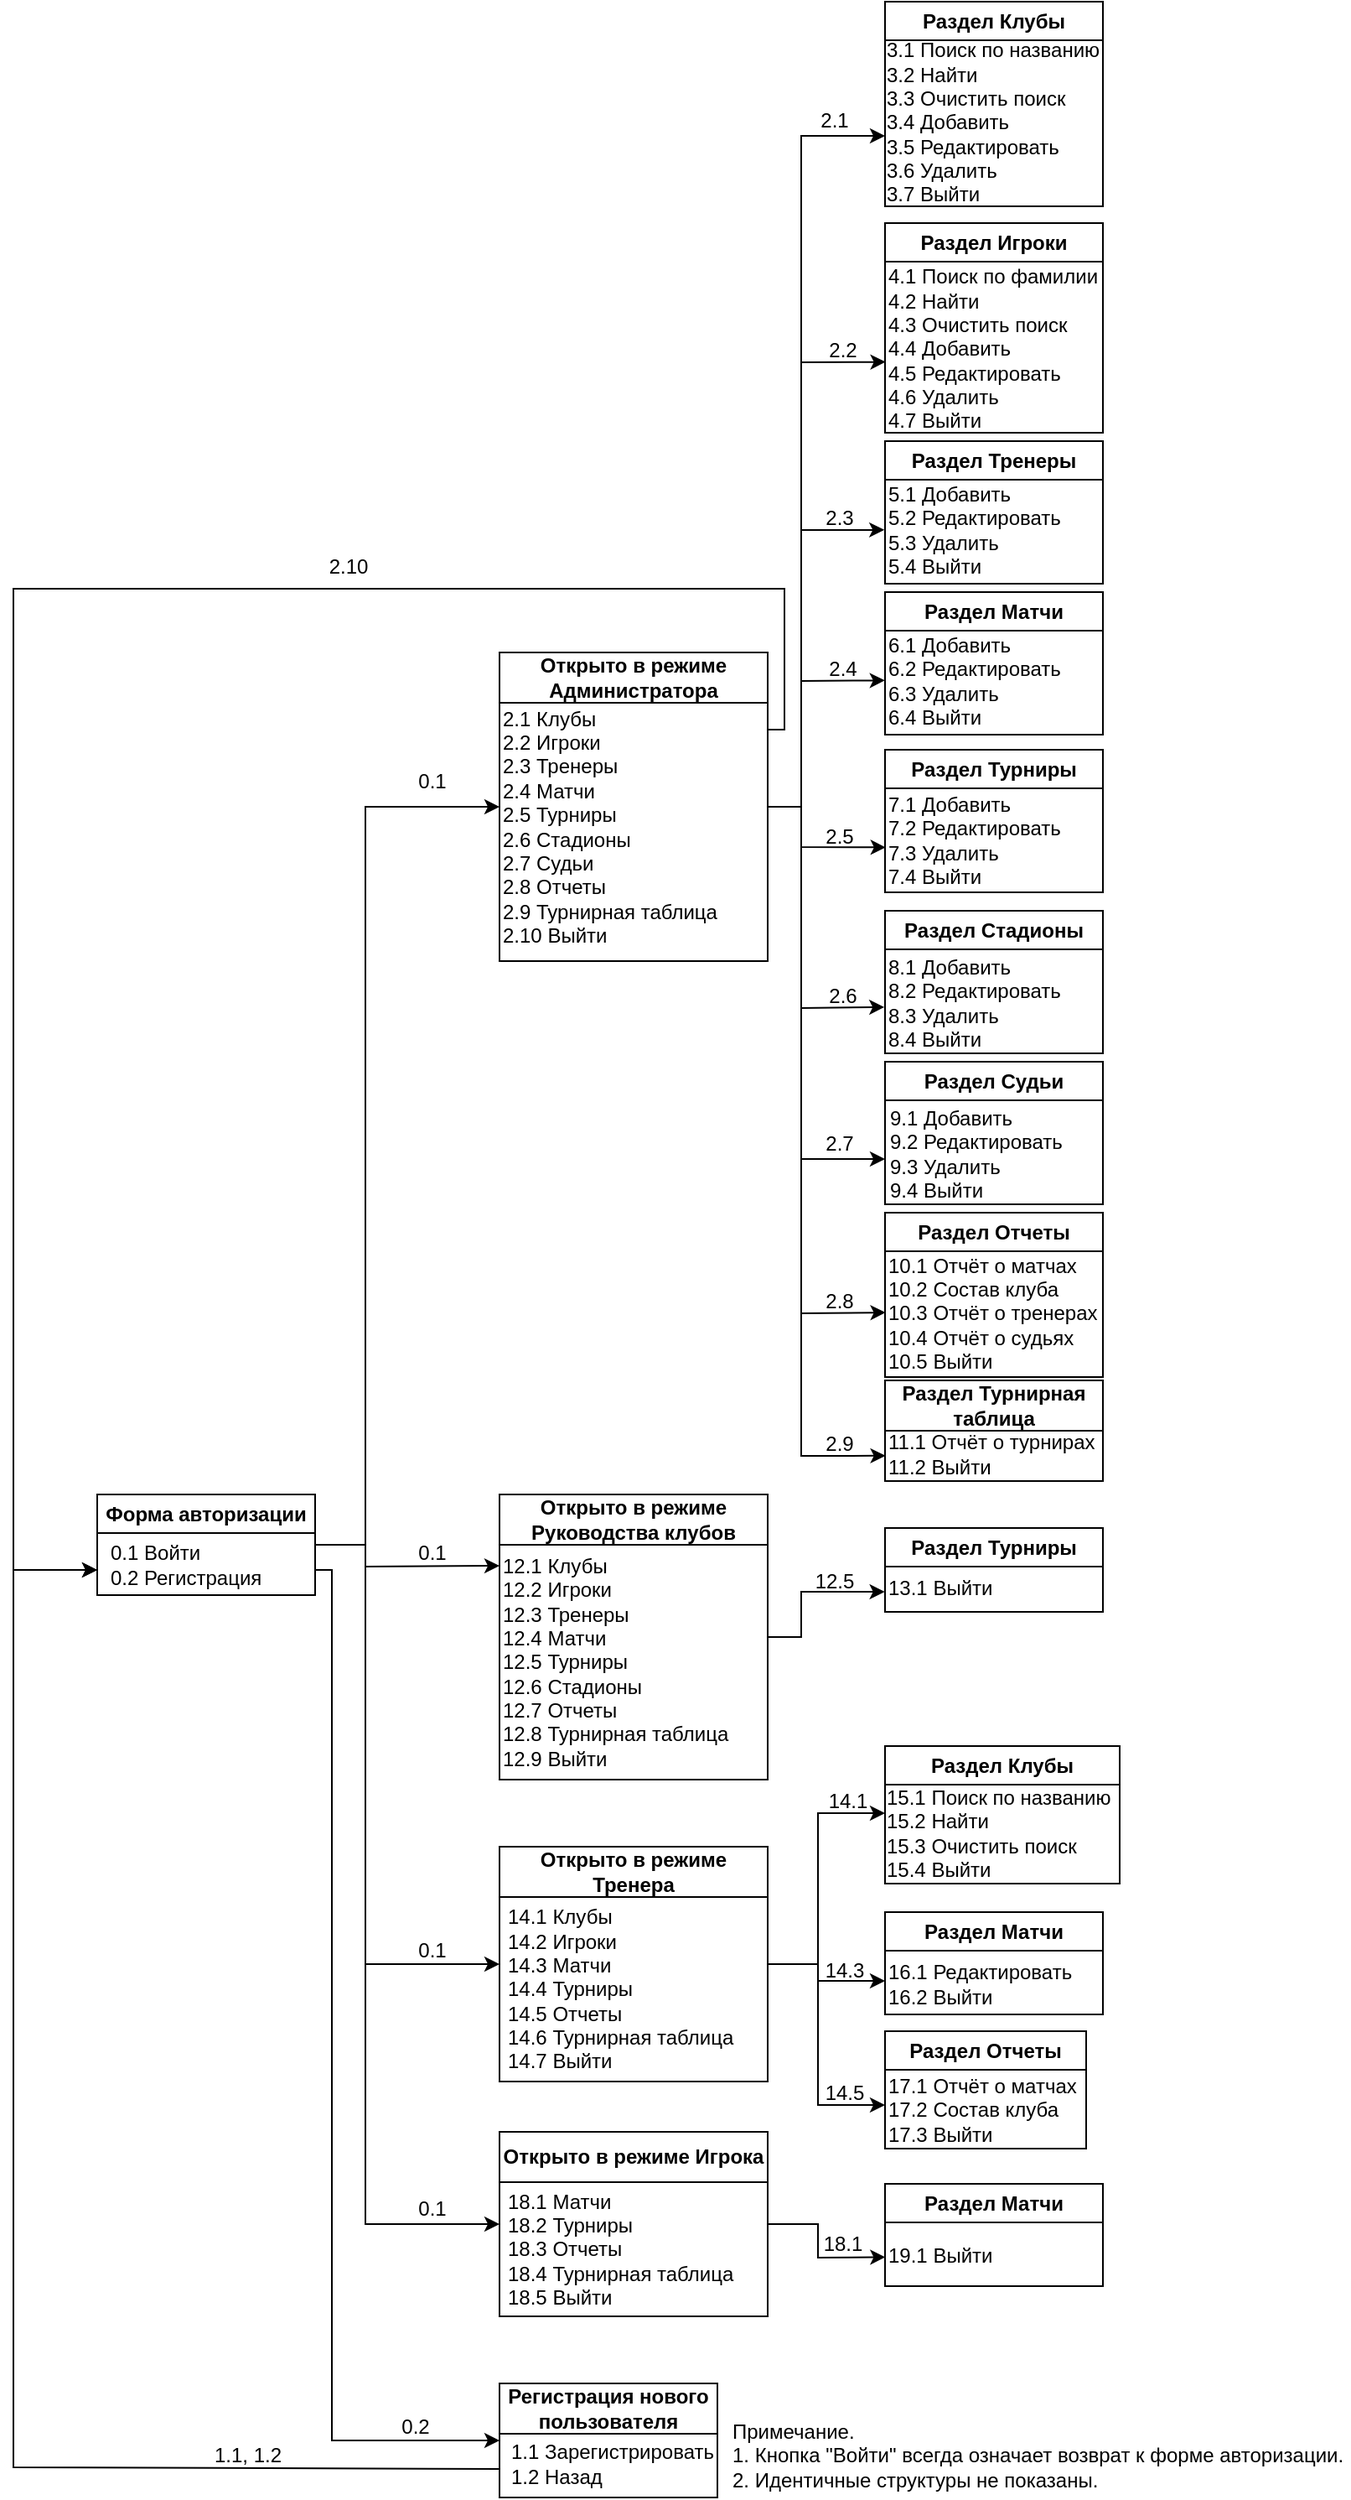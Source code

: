 <mxfile version="24.1.0" type="device">
  <diagram name="Страница — 1" id="DvP3CnZeO3eKxAi_1eNR">
    <mxGraphModel dx="1195" dy="1866" grid="1" gridSize="10" guides="1" tooltips="1" connect="1" arrows="1" fold="1" page="1" pageScale="1" pageWidth="827" pageHeight="1169" math="0" shadow="0">
      <root>
        <mxCell id="0" />
        <mxCell id="1" parent="0" />
        <mxCell id="4CZjx__V-KKnT2ay1Erf-1" value="Форма авторизации" style="swimlane;whiteSpace=wrap;html=1;" vertex="1" parent="1">
          <mxGeometry x="80" y="550" width="130" height="60" as="geometry" />
        </mxCell>
        <mxCell id="4CZjx__V-KKnT2ay1Erf-2" value="0.1 Войти&lt;div&gt;0.2 Регистрация&lt;/div&gt;" style="text;html=1;align=left;verticalAlign=middle;resizable=0;points=[];autosize=1;strokeColor=none;fillColor=none;" vertex="1" parent="4CZjx__V-KKnT2ay1Erf-1">
          <mxGeometry x="6" y="22" width="110" height="40" as="geometry" />
        </mxCell>
        <mxCell id="4CZjx__V-KKnT2ay1Erf-7" value="Регистрация нового пользователя" style="swimlane;whiteSpace=wrap;html=1;startSize=30;" vertex="1" parent="1">
          <mxGeometry x="320" y="1080" width="130" height="68" as="geometry" />
        </mxCell>
        <mxCell id="4CZjx__V-KKnT2ay1Erf-8" value="1.1 Зарегистрировать&lt;div&gt;1.2 Назад&lt;/div&gt;" style="text;html=1;align=left;verticalAlign=middle;resizable=0;points=[];autosize=1;strokeColor=none;fillColor=none;" vertex="1" parent="4CZjx__V-KKnT2ay1Erf-7">
          <mxGeometry x="5" y="28" width="140" height="40" as="geometry" />
        </mxCell>
        <mxCell id="4CZjx__V-KKnT2ay1Erf-9" value="Открыто в режиме Администратора" style="swimlane;whiteSpace=wrap;html=1;startSize=30;" vertex="1" parent="1">
          <mxGeometry x="320" y="48" width="160" height="184" as="geometry" />
        </mxCell>
        <mxCell id="4CZjx__V-KKnT2ay1Erf-10" value="2.1 Клубы&lt;div&gt;2.2 Игроки&lt;/div&gt;&lt;div&gt;2.3 Тренеры&lt;/div&gt;&lt;div&gt;2.4 Матчи&lt;/div&gt;&lt;div&gt;2.5 Турниры&lt;/div&gt;&lt;div&gt;2.6 Стадионы&lt;/div&gt;&lt;div&gt;2.7 Судьи&lt;/div&gt;&lt;div&gt;2.8 Отчеты&lt;/div&gt;&lt;div&gt;2.9 Турнирная таблица&lt;/div&gt;&lt;div&gt;2.10 Выйти&lt;/div&gt;" style="text;html=1;align=left;verticalAlign=middle;resizable=0;points=[];autosize=1;strokeColor=none;fillColor=none;spacing=0;" vertex="1" parent="4CZjx__V-KKnT2ay1Erf-9">
          <mxGeometry x="2" y="29" width="150" height="150" as="geometry" />
        </mxCell>
        <mxCell id="4CZjx__V-KKnT2ay1Erf-11" value="Раздел Клубы" style="swimlane;whiteSpace=wrap;html=1;" vertex="1" parent="1">
          <mxGeometry x="550" y="-340" width="130" height="122" as="geometry" />
        </mxCell>
        <mxCell id="4CZjx__V-KKnT2ay1Erf-12" value="3.1 Поиск по названию&lt;div&gt;3.2 Найти&lt;/div&gt;&lt;div&gt;3.3 Очистить поиск&lt;/div&gt;&lt;div&gt;3.4 Добавить&lt;/div&gt;&lt;div&gt;3.5 Редактировать&lt;/div&gt;&lt;div&gt;3.6 Удалить&lt;/div&gt;&lt;div&gt;3.7 Выйти&lt;/div&gt;" style="text;html=1;align=left;verticalAlign=middle;resizable=0;points=[];autosize=1;strokeColor=none;fillColor=none;spacing=-4;" vertex="1" parent="4CZjx__V-KKnT2ay1Erf-11">
          <mxGeometry x="5" y="22" width="140" height="100" as="geometry" />
        </mxCell>
        <mxCell id="4CZjx__V-KKnT2ay1Erf-13" value="Раздел Игроки" style="swimlane;whiteSpace=wrap;html=1;" vertex="1" parent="1">
          <mxGeometry x="550" y="-208" width="130" height="125" as="geometry" />
        </mxCell>
        <mxCell id="4CZjx__V-KKnT2ay1Erf-14" value="4.1 Поиск по фамилии&lt;div&gt;4.2 Найти&lt;/div&gt;&lt;div&gt;4.3 Очистить поиск&lt;/div&gt;&lt;div&gt;4.4 Добавить&lt;/div&gt;&lt;div&gt;4.5 Редактировать&lt;/div&gt;&lt;div&gt;4.6 Удалить&lt;/div&gt;&lt;div&gt;4.7 Выйти&lt;/div&gt;" style="text;html=1;align=left;verticalAlign=middle;resizable=0;points=[];autosize=1;strokeColor=none;fillColor=none;" vertex="1" parent="4CZjx__V-KKnT2ay1Erf-13">
          <mxGeometry y="20" width="150" height="110" as="geometry" />
        </mxCell>
        <mxCell id="4CZjx__V-KKnT2ay1Erf-15" value="Раздел Тренеры" style="swimlane;whiteSpace=wrap;html=1;" vertex="1" parent="1">
          <mxGeometry x="550" y="-78" width="130" height="85" as="geometry" />
        </mxCell>
        <mxCell id="4CZjx__V-KKnT2ay1Erf-16" value="&lt;div&gt;5.1 Добавить&lt;/div&gt;&lt;div&gt;5.2 Редактировать&lt;/div&gt;&lt;div&gt;5.3 Удалить&lt;/div&gt;&lt;div&gt;5.4 Выйти&lt;/div&gt;" style="text;html=1;align=left;verticalAlign=middle;resizable=0;points=[];autosize=1;strokeColor=none;fillColor=none;" vertex="1" parent="4CZjx__V-KKnT2ay1Erf-15">
          <mxGeometry y="18" width="130" height="70" as="geometry" />
        </mxCell>
        <mxCell id="4CZjx__V-KKnT2ay1Erf-17" value="Раздел Матчи" style="swimlane;whiteSpace=wrap;html=1;" vertex="1" parent="1">
          <mxGeometry x="550" y="12" width="130" height="85" as="geometry" />
        </mxCell>
        <mxCell id="4CZjx__V-KKnT2ay1Erf-18" value="&lt;div&gt;6.1 Добавить&lt;/div&gt;&lt;div&gt;6.2 Редактировать&lt;/div&gt;&lt;div&gt;6.3 Удалить&lt;/div&gt;&lt;div&gt;6.4 Выйти&lt;/div&gt;" style="text;html=1;align=left;verticalAlign=middle;resizable=0;points=[];autosize=1;strokeColor=none;fillColor=none;" vertex="1" parent="4CZjx__V-KKnT2ay1Erf-17">
          <mxGeometry y="18" width="130" height="70" as="geometry" />
        </mxCell>
        <mxCell id="4CZjx__V-KKnT2ay1Erf-19" value="Раздел Турниры" style="swimlane;whiteSpace=wrap;html=1;" vertex="1" parent="1">
          <mxGeometry x="550" y="106" width="130" height="85" as="geometry" />
        </mxCell>
        <mxCell id="4CZjx__V-KKnT2ay1Erf-20" value="&lt;div&gt;7.1 Добавить&lt;/div&gt;&lt;div&gt;7.2 Редактировать&lt;/div&gt;&lt;div&gt;7.3 Удалить&lt;/div&gt;&lt;div&gt;7.4 Выйти&lt;/div&gt;" style="text;html=1;align=left;verticalAlign=middle;resizable=0;points=[];autosize=1;strokeColor=none;fillColor=none;" vertex="1" parent="4CZjx__V-KKnT2ay1Erf-19">
          <mxGeometry y="19" width="130" height="70" as="geometry" />
        </mxCell>
        <mxCell id="4CZjx__V-KKnT2ay1Erf-21" value="Раздел Стадионы" style="swimlane;whiteSpace=wrap;html=1;" vertex="1" parent="1">
          <mxGeometry x="550" y="202" width="130" height="85" as="geometry" />
        </mxCell>
        <mxCell id="4CZjx__V-KKnT2ay1Erf-22" value="&lt;div&gt;8.1 Добавить&lt;/div&gt;&lt;div&gt;8.2 Редактировать&lt;/div&gt;&lt;div&gt;8.3 Удалить&lt;/div&gt;&lt;div&gt;8.4 Выйти&lt;/div&gt;" style="text;html=1;align=left;verticalAlign=middle;resizable=0;points=[];autosize=1;strokeColor=none;fillColor=none;" vertex="1" parent="4CZjx__V-KKnT2ay1Erf-21">
          <mxGeometry y="20" width="130" height="70" as="geometry" />
        </mxCell>
        <mxCell id="4CZjx__V-KKnT2ay1Erf-23" value="Раздел Судьи" style="swimlane;whiteSpace=wrap;html=1;" vertex="1" parent="1">
          <mxGeometry x="550" y="292" width="130" height="85" as="geometry" />
        </mxCell>
        <mxCell id="4CZjx__V-KKnT2ay1Erf-24" value="&lt;div&gt;9.1 Добавить&lt;/div&gt;&lt;div&gt;9.2 Редактировать&lt;/div&gt;&lt;div&gt;9.3 Удалить&lt;/div&gt;&lt;div&gt;9.4 Выйти&lt;/div&gt;" style="text;html=1;align=left;verticalAlign=middle;resizable=0;points=[];autosize=1;strokeColor=none;fillColor=none;" vertex="1" parent="4CZjx__V-KKnT2ay1Erf-23">
          <mxGeometry x="1" y="20" width="130" height="70" as="geometry" />
        </mxCell>
        <mxCell id="4CZjx__V-KKnT2ay1Erf-25" value="Раздел Отчеты" style="swimlane;whiteSpace=wrap;html=1;" vertex="1" parent="1">
          <mxGeometry x="550" y="382" width="130" height="98" as="geometry" />
        </mxCell>
        <mxCell id="4CZjx__V-KKnT2ay1Erf-26" value="&lt;div&gt;10.1 Отчёт о матчах&lt;/div&gt;&lt;div&gt;10.2 Состав клуба&lt;/div&gt;&lt;div&gt;10.3 Отчёт о тренерах&lt;/div&gt;&lt;div&gt;10.4 Отчёт о судьях&lt;/div&gt;&lt;div&gt;10.5 Выйти&lt;/div&gt;" style="text;html=1;align=left;verticalAlign=middle;resizable=0;points=[];autosize=1;strokeColor=none;fillColor=none;" vertex="1" parent="4CZjx__V-KKnT2ay1Erf-25">
          <mxGeometry y="15" width="150" height="90" as="geometry" />
        </mxCell>
        <mxCell id="4CZjx__V-KKnT2ay1Erf-28" value="Раздел Турнирная таблица" style="swimlane;whiteSpace=wrap;html=1;startSize=30;" vertex="1" parent="1">
          <mxGeometry x="550" y="482" width="130" height="60" as="geometry" />
        </mxCell>
        <mxCell id="4CZjx__V-KKnT2ay1Erf-29" value="&lt;div&gt;11.1 Отчёт о турнирах&lt;/div&gt;&lt;div&gt;11.2 Выйти&lt;/div&gt;" style="text;html=1;align=left;verticalAlign=middle;resizable=0;points=[];autosize=1;strokeColor=none;fillColor=none;" vertex="1" parent="4CZjx__V-KKnT2ay1Erf-28">
          <mxGeometry y="24" width="150" height="40" as="geometry" />
        </mxCell>
        <mxCell id="4CZjx__V-KKnT2ay1Erf-30" value="" style="endArrow=classic;html=1;rounded=0;exitX=1;exitY=0.5;exitDx=0;exitDy=0;entryX=0;entryY=0.5;entryDx=0;entryDy=0;" edge="1" parent="1" source="4CZjx__V-KKnT2ay1Erf-1" target="4CZjx__V-KKnT2ay1Erf-9">
          <mxGeometry width="50" height="50" relative="1" as="geometry">
            <mxPoint x="200" y="480" as="sourcePoint" />
            <mxPoint x="250" y="430" as="targetPoint" />
            <Array as="points">
              <mxPoint x="240" y="580" />
              <mxPoint x="240" y="140" />
            </Array>
          </mxGeometry>
        </mxCell>
        <mxCell id="4CZjx__V-KKnT2ay1Erf-32" value="" style="endArrow=classic;html=1;rounded=0;exitX=1;exitY=0.5;exitDx=0;exitDy=0;" edge="1" parent="1" source="4CZjx__V-KKnT2ay1Erf-9">
          <mxGeometry width="50" height="50" relative="1" as="geometry">
            <mxPoint x="140" y="-160" as="sourcePoint" />
            <mxPoint x="550" y="-260" as="targetPoint" />
            <Array as="points">
              <mxPoint x="500" y="140" />
              <mxPoint x="500" y="-260" />
            </Array>
          </mxGeometry>
        </mxCell>
        <mxCell id="4CZjx__V-KKnT2ay1Erf-34" value="" style="endArrow=classic;html=1;rounded=0;exitX=1;exitY=0.5;exitDx=0;exitDy=0;entryX=0.002;entryY=0.571;entryDx=0;entryDy=0;entryPerimeter=0;" edge="1" parent="1" source="4CZjx__V-KKnT2ay1Erf-9" target="4CZjx__V-KKnT2ay1Erf-14">
          <mxGeometry width="50" height="50" relative="1" as="geometry">
            <mxPoint x="260" y="-20" as="sourcePoint" />
            <mxPoint x="540" y="-140" as="targetPoint" />
            <Array as="points">
              <mxPoint x="500" y="140" />
              <mxPoint x="500" y="-125" />
            </Array>
          </mxGeometry>
        </mxCell>
        <mxCell id="4CZjx__V-KKnT2ay1Erf-35" value="" style="endArrow=classic;html=1;rounded=0;exitX=1;exitY=0.5;exitDx=0;exitDy=0;entryX=-0.003;entryY=0.499;entryDx=0;entryDy=0;entryPerimeter=0;" edge="1" parent="1" source="4CZjx__V-KKnT2ay1Erf-9" target="4CZjx__V-KKnT2ay1Erf-16">
          <mxGeometry width="50" height="50" relative="1" as="geometry">
            <mxPoint x="490" y="140" as="sourcePoint" />
            <mxPoint x="540" y="90" as="targetPoint" />
            <Array as="points">
              <mxPoint x="500" y="140" />
              <mxPoint x="500" y="-25" />
            </Array>
          </mxGeometry>
        </mxCell>
        <mxCell id="4CZjx__V-KKnT2ay1Erf-36" value="" style="endArrow=classic;html=1;rounded=0;exitX=1;exitY=0.5;exitDx=0;exitDy=0;entryX=-0.001;entryY=0.495;entryDx=0;entryDy=0;entryPerimeter=0;" edge="1" parent="1" source="4CZjx__V-KKnT2ay1Erf-9" target="4CZjx__V-KKnT2ay1Erf-18">
          <mxGeometry width="50" height="50" relative="1" as="geometry">
            <mxPoint x="500" y="130" as="sourcePoint" />
            <mxPoint x="550" y="80" as="targetPoint" />
            <Array as="points">
              <mxPoint x="500" y="140" />
              <mxPoint x="500" y="65" />
            </Array>
          </mxGeometry>
        </mxCell>
        <mxCell id="4CZjx__V-KKnT2ay1Erf-37" value="" style="endArrow=classic;html=1;rounded=0;exitX=1;exitY=0.5;exitDx=0;exitDy=0;entryX=0.003;entryY=0.56;entryDx=0;entryDy=0;entryPerimeter=0;" edge="1" parent="1" source="4CZjx__V-KKnT2ay1Erf-9" target="4CZjx__V-KKnT2ay1Erf-20">
          <mxGeometry width="50" height="50" relative="1" as="geometry">
            <mxPoint x="480" y="200" as="sourcePoint" />
            <mxPoint x="530" y="150" as="targetPoint" />
            <Array as="points">
              <mxPoint x="500" y="140" />
              <mxPoint x="500" y="164" />
            </Array>
          </mxGeometry>
        </mxCell>
        <mxCell id="4CZjx__V-KKnT2ay1Erf-38" value="" style="endArrow=classic;html=1;rounded=0;exitX=1;exitY=0.5;exitDx=0;exitDy=0;entryX=-0.003;entryY=0.535;entryDx=0;entryDy=0;entryPerimeter=0;" edge="1" parent="1" source="4CZjx__V-KKnT2ay1Erf-9" target="4CZjx__V-KKnT2ay1Erf-22">
          <mxGeometry width="50" height="50" relative="1" as="geometry">
            <mxPoint x="490" y="230" as="sourcePoint" />
            <mxPoint x="540" y="180" as="targetPoint" />
            <Array as="points">
              <mxPoint x="500" y="140" />
              <mxPoint x="500" y="260" />
            </Array>
          </mxGeometry>
        </mxCell>
        <mxCell id="4CZjx__V-KKnT2ay1Erf-39" value="" style="endArrow=classic;html=1;rounded=0;exitX=1;exitY=0.5;exitDx=0;exitDy=0;" edge="1" parent="1" source="4CZjx__V-KKnT2ay1Erf-9">
          <mxGeometry width="50" height="50" relative="1" as="geometry">
            <mxPoint x="420" y="330" as="sourcePoint" />
            <mxPoint x="550" y="350" as="targetPoint" />
            <Array as="points">
              <mxPoint x="500" y="140" />
              <mxPoint x="500" y="350" />
            </Array>
          </mxGeometry>
        </mxCell>
        <mxCell id="4CZjx__V-KKnT2ay1Erf-40" value="" style="endArrow=classic;html=1;rounded=0;entryX=0.002;entryY=0.495;entryDx=0;entryDy=0;entryPerimeter=0;exitX=1;exitY=0.5;exitDx=0;exitDy=0;" edge="1" parent="1" source="4CZjx__V-KKnT2ay1Erf-9" target="4CZjx__V-KKnT2ay1Erf-26">
          <mxGeometry width="50" height="50" relative="1" as="geometry">
            <mxPoint x="420" y="410" as="sourcePoint" />
            <mxPoint x="470" y="360" as="targetPoint" />
            <Array as="points">
              <mxPoint x="500" y="140" />
              <mxPoint x="500" y="442" />
            </Array>
          </mxGeometry>
        </mxCell>
        <mxCell id="4CZjx__V-KKnT2ay1Erf-41" value="" style="endArrow=classic;html=1;rounded=0;entryX=0.002;entryY=0.523;entryDx=0;entryDy=0;entryPerimeter=0;" edge="1" parent="1" target="4CZjx__V-KKnT2ay1Erf-29">
          <mxGeometry width="50" height="50" relative="1" as="geometry">
            <mxPoint x="500" y="410" as="sourcePoint" />
            <mxPoint x="480" y="480" as="targetPoint" />
            <Array as="points">
              <mxPoint x="500" y="527" />
            </Array>
          </mxGeometry>
        </mxCell>
        <mxCell id="4CZjx__V-KKnT2ay1Erf-42" value="2.1" style="text;html=1;align=center;verticalAlign=middle;whiteSpace=wrap;rounded=0;" vertex="1" parent="1">
          <mxGeometry x="490" y="-284" width="60" height="30" as="geometry" />
        </mxCell>
        <mxCell id="4CZjx__V-KKnT2ay1Erf-43" value="2.2" style="text;html=1;align=center;verticalAlign=middle;whiteSpace=wrap;rounded=0;" vertex="1" parent="1">
          <mxGeometry x="495" y="-147" width="60" height="30" as="geometry" />
        </mxCell>
        <mxCell id="4CZjx__V-KKnT2ay1Erf-44" value="2.3" style="text;html=1;align=center;verticalAlign=middle;whiteSpace=wrap;rounded=0;" vertex="1" parent="1">
          <mxGeometry x="493" y="-47" width="60" height="30" as="geometry" />
        </mxCell>
        <mxCell id="4CZjx__V-KKnT2ay1Erf-45" value="2.4" style="text;html=1;align=center;verticalAlign=middle;whiteSpace=wrap;rounded=0;" vertex="1" parent="1">
          <mxGeometry x="495" y="42.5" width="60" height="30" as="geometry" />
        </mxCell>
        <mxCell id="4CZjx__V-KKnT2ay1Erf-46" value="2.5" style="text;html=1;align=center;verticalAlign=middle;whiteSpace=wrap;rounded=0;" vertex="1" parent="1">
          <mxGeometry x="493" y="143" width="60" height="30" as="geometry" />
        </mxCell>
        <mxCell id="4CZjx__V-KKnT2ay1Erf-47" value="2.6" style="text;html=1;align=center;verticalAlign=middle;whiteSpace=wrap;rounded=0;" vertex="1" parent="1">
          <mxGeometry x="495" y="238" width="60" height="30" as="geometry" />
        </mxCell>
        <mxCell id="4CZjx__V-KKnT2ay1Erf-48" value="2.7" style="text;html=1;align=center;verticalAlign=middle;whiteSpace=wrap;rounded=0;" vertex="1" parent="1">
          <mxGeometry x="493" y="326" width="60" height="30" as="geometry" />
        </mxCell>
        <mxCell id="4CZjx__V-KKnT2ay1Erf-49" value="2.8" style="text;html=1;align=center;verticalAlign=middle;whiteSpace=wrap;rounded=0;" vertex="1" parent="1">
          <mxGeometry x="493" y="420" width="60" height="30" as="geometry" />
        </mxCell>
        <mxCell id="4CZjx__V-KKnT2ay1Erf-50" value="2.9" style="text;html=1;align=center;verticalAlign=middle;whiteSpace=wrap;rounded=0;" vertex="1" parent="1">
          <mxGeometry x="493" y="505" width="60" height="30" as="geometry" />
        </mxCell>
        <mxCell id="4CZjx__V-KKnT2ay1Erf-51" value="" style="endArrow=classic;html=1;rounded=0;exitX=1;exitY=0.25;exitDx=0;exitDy=0;entryX=0;entryY=0.75;entryDx=0;entryDy=0;" edge="1" parent="1" source="4CZjx__V-KKnT2ay1Erf-9" target="4CZjx__V-KKnT2ay1Erf-1">
          <mxGeometry width="50" height="50" relative="1" as="geometry">
            <mxPoint x="380" y="40" as="sourcePoint" />
            <mxPoint x="40" y="530" as="targetPoint" />
            <Array as="points">
              <mxPoint x="490" y="94" />
              <mxPoint x="490" y="10" />
              <mxPoint x="30" y="10" />
              <mxPoint x="30" y="595" />
            </Array>
          </mxGeometry>
        </mxCell>
        <mxCell id="4CZjx__V-KKnT2ay1Erf-52" value="2.10" style="text;html=1;align=center;verticalAlign=middle;whiteSpace=wrap;rounded=0;" vertex="1" parent="1">
          <mxGeometry x="200" y="-18" width="60" height="30" as="geometry" />
        </mxCell>
        <mxCell id="4CZjx__V-KKnT2ay1Erf-53" value="Открыто в режиме Руководства клубов" style="swimlane;whiteSpace=wrap;html=1;startSize=30;" vertex="1" parent="1">
          <mxGeometry x="320" y="550" width="160" height="170" as="geometry" />
        </mxCell>
        <mxCell id="4CZjx__V-KKnT2ay1Erf-54" value="12.1 Клубы&lt;div&gt;12.2 Игроки&lt;/div&gt;&lt;div&gt;12.3 Тренеры&lt;/div&gt;&lt;div&gt;12.4 Матчи&lt;/div&gt;&lt;div&gt;12.5 Турниры&lt;/div&gt;&lt;div&gt;12.6 Стадионы&lt;/div&gt;&lt;div&gt;&lt;span style=&quot;background-color: initial;&quot;&gt;12.7 Отчеты&lt;/span&gt;&lt;br&gt;&lt;/div&gt;&lt;div&gt;12.8 Турнирная таблица&lt;/div&gt;&lt;div&gt;12.9 Выйти&lt;/div&gt;" style="text;html=1;align=left;verticalAlign=middle;resizable=0;points=[];autosize=1;strokeColor=none;fillColor=none;spacing=0;" vertex="1" parent="4CZjx__V-KKnT2ay1Erf-53">
          <mxGeometry x="2" y="30" width="150" height="140" as="geometry" />
        </mxCell>
        <mxCell id="4CZjx__V-KKnT2ay1Erf-55" value="0.1" style="text;html=1;align=center;verticalAlign=middle;whiteSpace=wrap;rounded=0;" vertex="1" parent="1">
          <mxGeometry x="250" y="110" width="60" height="30" as="geometry" />
        </mxCell>
        <mxCell id="4CZjx__V-KKnT2ay1Erf-56" value="Раздел Турниры" style="swimlane;whiteSpace=wrap;html=1;" vertex="1" parent="1">
          <mxGeometry x="550" y="570" width="130" height="50" as="geometry" />
        </mxCell>
        <mxCell id="4CZjx__V-KKnT2ay1Erf-57" value="&lt;div&gt;13.1 Выйти&lt;/div&gt;" style="text;html=1;align=left;verticalAlign=middle;resizable=0;points=[];autosize=1;strokeColor=none;fillColor=none;" vertex="1" parent="4CZjx__V-KKnT2ay1Erf-56">
          <mxGeometry y="21" width="90" height="30" as="geometry" />
        </mxCell>
        <mxCell id="4CZjx__V-KKnT2ay1Erf-58" value="" style="endArrow=classic;html=1;rounded=0;exitX=1;exitY=0.5;exitDx=0;exitDy=0;entryX=-0.002;entryY=0.567;entryDx=0;entryDy=0;entryPerimeter=0;" edge="1" parent="1" source="4CZjx__V-KKnT2ay1Erf-53" target="4CZjx__V-KKnT2ay1Erf-57">
          <mxGeometry width="50" height="50" relative="1" as="geometry">
            <mxPoint x="520" y="710" as="sourcePoint" />
            <mxPoint x="570" y="660" as="targetPoint" />
            <Array as="points">
              <mxPoint x="500" y="635" />
              <mxPoint x="500" y="608" />
            </Array>
          </mxGeometry>
        </mxCell>
        <mxCell id="4CZjx__V-KKnT2ay1Erf-59" value="12.5" style="text;html=1;align=center;verticalAlign=middle;whiteSpace=wrap;rounded=0;" vertex="1" parent="1">
          <mxGeometry x="490" y="587" width="60" height="30" as="geometry" />
        </mxCell>
        <mxCell id="4CZjx__V-KKnT2ay1Erf-60" value="" style="endArrow=classic;html=1;rounded=0;exitX=1;exitY=0.5;exitDx=0;exitDy=0;entryX=0;entryY=0.25;entryDx=0;entryDy=0;" edge="1" parent="1" source="4CZjx__V-KKnT2ay1Erf-1" target="4CZjx__V-KKnT2ay1Erf-53">
          <mxGeometry width="50" height="50" relative="1" as="geometry">
            <mxPoint x="220" y="680" as="sourcePoint" />
            <mxPoint x="270" y="630" as="targetPoint" />
            <Array as="points">
              <mxPoint x="240" y="580" />
              <mxPoint x="240" y="593" />
            </Array>
          </mxGeometry>
        </mxCell>
        <mxCell id="4CZjx__V-KKnT2ay1Erf-61" value="0.1" style="text;html=1;align=center;verticalAlign=middle;whiteSpace=wrap;rounded=0;" vertex="1" parent="1">
          <mxGeometry x="250" y="570" width="60" height="30" as="geometry" />
        </mxCell>
        <mxCell id="4CZjx__V-KKnT2ay1Erf-62" value="Открыто в режиме Тренера" style="swimlane;whiteSpace=wrap;html=1;startSize=30;" vertex="1" parent="1">
          <mxGeometry x="320" y="760" width="160" height="140" as="geometry" />
        </mxCell>
        <mxCell id="4CZjx__V-KKnT2ay1Erf-63" value="14.1 Клубы&lt;div&gt;14.2 Игроки&lt;/div&gt;&lt;div&gt;14.3 Матчи&lt;/div&gt;&lt;div&gt;14.4 Турниры&lt;/div&gt;&lt;div&gt;&lt;span style=&quot;background-color: initial;&quot;&gt;14.5 Отчеты&lt;/span&gt;&lt;br&gt;&lt;/div&gt;&lt;div&gt;14.6 Турнирная таблица&lt;/div&gt;&lt;div&gt;14.7 Выйти&lt;/div&gt;" style="text;html=1;align=left;verticalAlign=middle;resizable=0;points=[];autosize=1;strokeColor=none;fillColor=none;spacing=0;" vertex="1" parent="4CZjx__V-KKnT2ay1Erf-62">
          <mxGeometry x="5" y="30" width="150" height="110" as="geometry" />
        </mxCell>
        <mxCell id="4CZjx__V-KKnT2ay1Erf-64" value="" style="endArrow=classic;html=1;rounded=0;entryX=0;entryY=0.5;entryDx=0;entryDy=0;exitX=1;exitY=0.5;exitDx=0;exitDy=0;" edge="1" parent="1" source="4CZjx__V-KKnT2ay1Erf-1" target="4CZjx__V-KKnT2ay1Erf-62">
          <mxGeometry width="50" height="50" relative="1" as="geometry">
            <mxPoint x="180" y="780" as="sourcePoint" />
            <mxPoint x="230" y="730" as="targetPoint" />
            <Array as="points">
              <mxPoint x="240" y="580" />
              <mxPoint x="240" y="830" />
            </Array>
          </mxGeometry>
        </mxCell>
        <mxCell id="4CZjx__V-KKnT2ay1Erf-65" value="0.1" style="text;html=1;align=center;verticalAlign=middle;whiteSpace=wrap;rounded=0;" vertex="1" parent="1">
          <mxGeometry x="250" y="807" width="60" height="30" as="geometry" />
        </mxCell>
        <mxCell id="4CZjx__V-KKnT2ay1Erf-66" value="Раздел Клубы" style="swimlane;whiteSpace=wrap;html=1;" vertex="1" parent="1">
          <mxGeometry x="550" y="700" width="140" height="82" as="geometry" />
        </mxCell>
        <mxCell id="4CZjx__V-KKnT2ay1Erf-67" value="15.1 Поиск по названию&lt;div&gt;15.2 Найти&lt;/div&gt;&lt;div&gt;15.3 Очистить поиск&lt;/div&gt;&lt;div&gt;15.4 Выйти&lt;/div&gt;" style="text;html=1;align=left;verticalAlign=middle;resizable=0;points=[];autosize=1;strokeColor=none;fillColor=none;spacing=-4;" vertex="1" parent="4CZjx__V-KKnT2ay1Erf-66">
          <mxGeometry x="5" y="22" width="150" height="60" as="geometry" />
        </mxCell>
        <mxCell id="4CZjx__V-KKnT2ay1Erf-68" value="" style="endArrow=classic;html=1;rounded=0;exitX=1;exitY=0.5;exitDx=0;exitDy=0;" edge="1" parent="1" source="4CZjx__V-KKnT2ay1Erf-62">
          <mxGeometry width="50" height="50" relative="1" as="geometry">
            <mxPoint x="530" y="880" as="sourcePoint" />
            <mxPoint x="550" y="740" as="targetPoint" />
            <Array as="points">
              <mxPoint x="510" y="830" />
              <mxPoint x="510" y="740" />
            </Array>
          </mxGeometry>
        </mxCell>
        <mxCell id="4CZjx__V-KKnT2ay1Erf-69" value="Раздел Матчи" style="swimlane;whiteSpace=wrap;html=1;" vertex="1" parent="1">
          <mxGeometry x="550" y="799" width="130" height="61" as="geometry" />
        </mxCell>
        <mxCell id="4CZjx__V-KKnT2ay1Erf-70" value="&lt;div&gt;&lt;span style=&quot;background-color: initial;&quot;&gt;16.1 Редактировать&lt;/span&gt;&lt;br&gt;&lt;/div&gt;&lt;div&gt;&lt;span style=&quot;background-color: initial;&quot;&gt;16.2 Выйти&lt;/span&gt;&lt;br&gt;&lt;/div&gt;" style="text;html=1;align=left;verticalAlign=middle;resizable=0;points=[];autosize=1;strokeColor=none;fillColor=none;" vertex="1" parent="4CZjx__V-KKnT2ay1Erf-69">
          <mxGeometry y="23" width="130" height="40" as="geometry" />
        </mxCell>
        <mxCell id="4CZjx__V-KKnT2ay1Erf-71" value="" style="endArrow=classic;html=1;rounded=0;exitX=1;exitY=0.5;exitDx=0;exitDy=0;entryX=0;entryY=0.45;entryDx=0;entryDy=0;entryPerimeter=0;" edge="1" parent="1" source="4CZjx__V-KKnT2ay1Erf-62" target="4CZjx__V-KKnT2ay1Erf-70">
          <mxGeometry width="50" height="50" relative="1" as="geometry">
            <mxPoint x="480" y="900" as="sourcePoint" />
            <mxPoint x="530" y="850" as="targetPoint" />
            <Array as="points">
              <mxPoint x="510" y="830" />
              <mxPoint x="510" y="840" />
            </Array>
          </mxGeometry>
        </mxCell>
        <mxCell id="4CZjx__V-KKnT2ay1Erf-72" value="Раздел Отчеты" style="swimlane;whiteSpace=wrap;html=1;" vertex="1" parent="1">
          <mxGeometry x="550" y="870" width="120" height="70" as="geometry" />
        </mxCell>
        <mxCell id="4CZjx__V-KKnT2ay1Erf-73" value="&lt;div&gt;17.1 Отчёт о матчах&lt;/div&gt;&lt;div&gt;17.2 Состав клуба&lt;/div&gt;&lt;div&gt;&lt;span style=&quot;background-color: initial;&quot;&gt;17.3 Выйти&lt;/span&gt;&lt;br&gt;&lt;/div&gt;" style="text;html=1;align=left;verticalAlign=middle;resizable=0;points=[];autosize=1;strokeColor=none;fillColor=none;" vertex="1" parent="4CZjx__V-KKnT2ay1Erf-72">
          <mxGeometry y="17" width="140" height="60" as="geometry" />
        </mxCell>
        <mxCell id="4CZjx__V-KKnT2ay1Erf-74" value="" style="endArrow=classic;html=1;rounded=0;exitX=1;exitY=0.5;exitDx=0;exitDy=0;" edge="1" parent="1" source="4CZjx__V-KKnT2ay1Erf-62">
          <mxGeometry width="50" height="50" relative="1" as="geometry">
            <mxPoint x="430" y="970" as="sourcePoint" />
            <mxPoint x="550" y="914" as="targetPoint" />
            <Array as="points">
              <mxPoint x="510" y="830" />
              <mxPoint x="510" y="914" />
            </Array>
          </mxGeometry>
        </mxCell>
        <mxCell id="4CZjx__V-KKnT2ay1Erf-75" value="14.1" style="text;html=1;align=center;verticalAlign=middle;whiteSpace=wrap;rounded=0;" vertex="1" parent="1">
          <mxGeometry x="498" y="718" width="60" height="30" as="geometry" />
        </mxCell>
        <mxCell id="4CZjx__V-KKnT2ay1Erf-76" value="14.3" style="text;html=1;align=center;verticalAlign=middle;whiteSpace=wrap;rounded=0;" vertex="1" parent="1">
          <mxGeometry x="496" y="819" width="60" height="30" as="geometry" />
        </mxCell>
        <mxCell id="4CZjx__V-KKnT2ay1Erf-77" value="14.5" style="text;html=1;align=center;verticalAlign=middle;whiteSpace=wrap;rounded=0;" vertex="1" parent="1">
          <mxGeometry x="496" y="892" width="60" height="30" as="geometry" />
        </mxCell>
        <mxCell id="4CZjx__V-KKnT2ay1Erf-79" value="Открыто в режиме Игрока" style="swimlane;whiteSpace=wrap;html=1;startSize=30;" vertex="1" parent="1">
          <mxGeometry x="320" y="930" width="160" height="110" as="geometry" />
        </mxCell>
        <mxCell id="4CZjx__V-KKnT2ay1Erf-80" value="&lt;div&gt;&lt;span style=&quot;background-color: initial;&quot;&gt;18.1 Матчи&lt;/span&gt;&lt;br&gt;&lt;/div&gt;&lt;div&gt;18.2 Турниры&lt;/div&gt;&lt;div&gt;&lt;span style=&quot;background-color: initial;&quot;&gt;18.3 Отчеты&lt;/span&gt;&lt;br&gt;&lt;/div&gt;&lt;div&gt;18.4 Турнирная таблица&lt;/div&gt;&lt;div&gt;18.5 Выйти&lt;/div&gt;" style="text;html=1;align=left;verticalAlign=middle;resizable=0;points=[];autosize=1;strokeColor=none;fillColor=none;spacing=0;" vertex="1" parent="4CZjx__V-KKnT2ay1Erf-79">
          <mxGeometry x="5" y="30" width="150" height="80" as="geometry" />
        </mxCell>
        <mxCell id="4CZjx__V-KKnT2ay1Erf-81" value="" style="endArrow=classic;html=1;rounded=0;exitX=1;exitY=0.5;exitDx=0;exitDy=0;entryX=0;entryY=0.5;entryDx=0;entryDy=0;" edge="1" parent="1" source="4CZjx__V-KKnT2ay1Erf-1" target="4CZjx__V-KKnT2ay1Erf-79">
          <mxGeometry width="50" height="50" relative="1" as="geometry">
            <mxPoint x="90" y="920" as="sourcePoint" />
            <mxPoint x="140" y="870" as="targetPoint" />
            <Array as="points">
              <mxPoint x="240" y="580" />
              <mxPoint x="240" y="985" />
            </Array>
          </mxGeometry>
        </mxCell>
        <mxCell id="4CZjx__V-KKnT2ay1Erf-82" value="0.1" style="text;html=1;align=center;verticalAlign=middle;whiteSpace=wrap;rounded=0;" vertex="1" parent="1">
          <mxGeometry x="250" y="961" width="60" height="30" as="geometry" />
        </mxCell>
        <mxCell id="4CZjx__V-KKnT2ay1Erf-83" value="Раздел Матчи" style="swimlane;whiteSpace=wrap;html=1;" vertex="1" parent="1">
          <mxGeometry x="550" y="961" width="130" height="61" as="geometry" />
        </mxCell>
        <mxCell id="4CZjx__V-KKnT2ay1Erf-84" value="&lt;div&gt;&lt;span style=&quot;background-color: initial;&quot;&gt;19.1 Выйти&lt;/span&gt;&lt;br&gt;&lt;/div&gt;" style="text;html=1;align=left;verticalAlign=middle;resizable=0;points=[];autosize=1;strokeColor=none;fillColor=none;" vertex="1" parent="4CZjx__V-KKnT2ay1Erf-83">
          <mxGeometry y="28" width="90" height="30" as="geometry" />
        </mxCell>
        <mxCell id="4CZjx__V-KKnT2ay1Erf-85" value="" style="endArrow=classic;html=1;rounded=0;entryX=0.002;entryY=0.524;entryDx=0;entryDy=0;entryPerimeter=0;exitX=1;exitY=0.5;exitDx=0;exitDy=0;" edge="1" parent="1" source="4CZjx__V-KKnT2ay1Erf-79" target="4CZjx__V-KKnT2ay1Erf-84">
          <mxGeometry width="50" height="50" relative="1" as="geometry">
            <mxPoint x="410" y="1080" as="sourcePoint" />
            <mxPoint x="120" y="1030" as="targetPoint" />
            <Array as="points">
              <mxPoint x="510" y="985" />
              <mxPoint x="510" y="1005" />
            </Array>
          </mxGeometry>
        </mxCell>
        <mxCell id="4CZjx__V-KKnT2ay1Erf-86" value="18.1" style="text;html=1;align=center;verticalAlign=middle;whiteSpace=wrap;rounded=0;" vertex="1" parent="1">
          <mxGeometry x="495" y="981.5" width="60" height="30" as="geometry" />
        </mxCell>
        <mxCell id="4CZjx__V-KKnT2ay1Erf-87" value="" style="endArrow=classic;html=1;rounded=0;exitX=1;exitY=0.75;exitDx=0;exitDy=0;entryX=0;entryY=0.5;entryDx=0;entryDy=0;" edge="1" parent="1" source="4CZjx__V-KKnT2ay1Erf-1" target="4CZjx__V-KKnT2ay1Erf-7">
          <mxGeometry width="50" height="50" relative="1" as="geometry">
            <mxPoint x="190" y="640" as="sourcePoint" />
            <mxPoint x="290" y="1110" as="targetPoint" />
            <Array as="points">
              <mxPoint x="220" y="595" />
              <mxPoint x="220" y="1114" />
            </Array>
          </mxGeometry>
        </mxCell>
        <mxCell id="4CZjx__V-KKnT2ay1Erf-88" value="0.2" style="text;html=1;align=center;verticalAlign=middle;whiteSpace=wrap;rounded=0;" vertex="1" parent="1">
          <mxGeometry x="240" y="1091" width="60" height="30" as="geometry" />
        </mxCell>
        <mxCell id="4CZjx__V-KKnT2ay1Erf-89" value="" style="endArrow=classic;html=1;rounded=0;exitX=0;exitY=0.75;exitDx=0;exitDy=0;entryX=0;entryY=0.75;entryDx=0;entryDy=0;" edge="1" parent="1" source="4CZjx__V-KKnT2ay1Erf-7" target="4CZjx__V-KKnT2ay1Erf-1">
          <mxGeometry width="50" height="50" relative="1" as="geometry">
            <mxPoint x="320" y="1150" as="sourcePoint" />
            <mxPoint x="50" y="640" as="targetPoint" />
            <Array as="points">
              <mxPoint x="30" y="1130" />
              <mxPoint x="30" y="595" />
            </Array>
          </mxGeometry>
        </mxCell>
        <mxCell id="4CZjx__V-KKnT2ay1Erf-90" value="1.1, 1.2" style="text;html=1;align=center;verticalAlign=middle;whiteSpace=wrap;rounded=0;" vertex="1" parent="1">
          <mxGeometry x="140" y="1108" width="60" height="30" as="geometry" />
        </mxCell>
        <mxCell id="4CZjx__V-KKnT2ay1Erf-91" value="Примечание.&lt;div&gt;1. Кнопка &quot;Войти&quot; всегда означает возврат к форме авторизации.&lt;/div&gt;&lt;div&gt;2. Идентичные структуры не показаны.&lt;/div&gt;" style="text;html=1;align=left;verticalAlign=middle;whiteSpace=wrap;rounded=0;" vertex="1" parent="1">
          <mxGeometry x="457" y="1103.5" width="370" height="39" as="geometry" />
        </mxCell>
      </root>
    </mxGraphModel>
  </diagram>
</mxfile>
